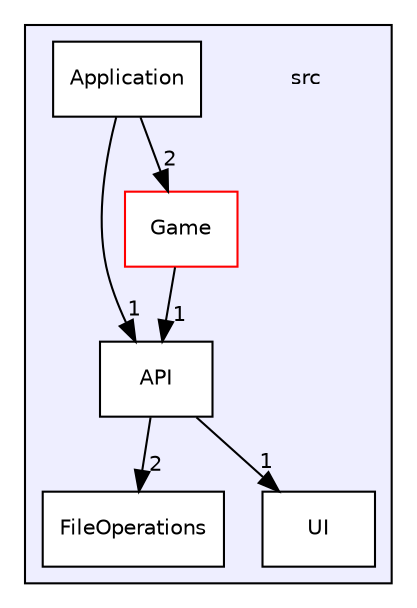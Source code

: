 digraph "src" {
  compound=true
  node [ fontsize="10", fontname="Helvetica"];
  edge [ labelfontsize="10", labelfontname="Helvetica"];
  subgraph clusterdir_68267d1309a1af8e8297ef4c3efbcdba {
    graph [ bgcolor="#eeeeff", pencolor="black", label="" URL="dir_68267d1309a1af8e8297ef4c3efbcdba.html"];
    dir_68267d1309a1af8e8297ef4c3efbcdba [shape=plaintext label="src"];
    dir_32137984f496da46263d816e0d6dc804 [shape=box label="API" color="black" fillcolor="white" style="filled" URL="dir_32137984f496da46263d816e0d6dc804.html"];
    dir_378992324979dd2b2ee7a83cc14dc244 [shape=box label="Application" color="black" fillcolor="white" style="filled" URL="dir_378992324979dd2b2ee7a83cc14dc244.html"];
    dir_409bd0367a1a551a5ed3b94745db031b [shape=box label="FileOperations" color="black" fillcolor="white" style="filled" URL="dir_409bd0367a1a551a5ed3b94745db031b.html"];
    dir_b43036362fece0f978c3c8156df55d19 [shape=box label="Game" color="red" fillcolor="white" style="filled" URL="dir_b43036362fece0f978c3c8156df55d19.html"];
    dir_7ad25bca70c4d3d9103f75d82f41ef94 [shape=box label="UI" color="black" fillcolor="white" style="filled" URL="dir_7ad25bca70c4d3d9103f75d82f41ef94.html"];
  }
  dir_b43036362fece0f978c3c8156df55d19->dir_32137984f496da46263d816e0d6dc804 [headlabel="1", labeldistance=1.5 headhref="dir_000004_000001.html"];
  dir_378992324979dd2b2ee7a83cc14dc244->dir_b43036362fece0f978c3c8156df55d19 [headlabel="2", labeldistance=1.5 headhref="dir_000002_000004.html"];
  dir_378992324979dd2b2ee7a83cc14dc244->dir_32137984f496da46263d816e0d6dc804 [headlabel="1", labeldistance=1.5 headhref="dir_000002_000001.html"];
  dir_32137984f496da46263d816e0d6dc804->dir_409bd0367a1a551a5ed3b94745db031b [headlabel="2", labeldistance=1.5 headhref="dir_000001_000003.html"];
  dir_32137984f496da46263d816e0d6dc804->dir_7ad25bca70c4d3d9103f75d82f41ef94 [headlabel="1", labeldistance=1.5 headhref="dir_000001_000006.html"];
}
